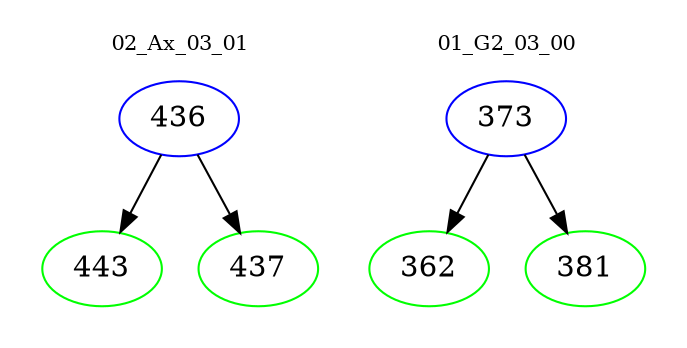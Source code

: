 digraph{
subgraph cluster_0 {
color = white
label = "02_Ax_03_01";
fontsize=10;
T0_436 [label="436", color="blue"]
T0_436 -> T0_443 [color="black"]
T0_443 [label="443", color="green"]
T0_436 -> T0_437 [color="black"]
T0_437 [label="437", color="green"]
}
subgraph cluster_1 {
color = white
label = "01_G2_03_00";
fontsize=10;
T1_373 [label="373", color="blue"]
T1_373 -> T1_362 [color="black"]
T1_362 [label="362", color="green"]
T1_373 -> T1_381 [color="black"]
T1_381 [label="381", color="green"]
}
}
